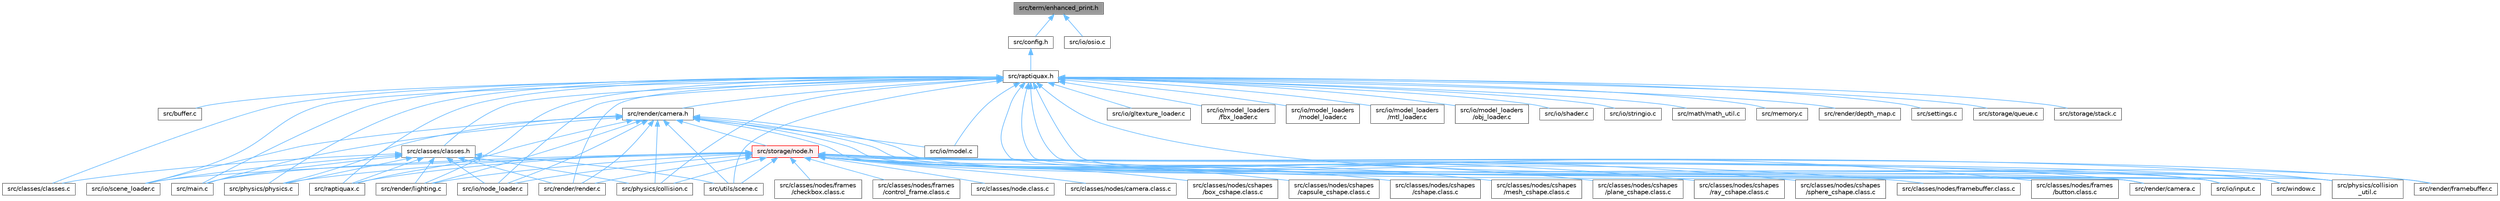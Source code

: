 digraph "src/term/enhanced_print.h"
{
 // LATEX_PDF_SIZE
  bgcolor="transparent";
  edge [fontname=Helvetica,fontsize=10,labelfontname=Helvetica,labelfontsize=10];
  node [fontname=Helvetica,fontsize=10,shape=box,height=0.2,width=0.4];
  Node1 [id="Node000001",label="src/term/enhanced_print.h",height=0.2,width=0.4,color="gray40", fillcolor="grey60", style="filled", fontcolor="black",tooltip=" "];
  Node1 -> Node2 [id="edge1_Node000001_Node000002",dir="back",color="steelblue1",style="solid",tooltip=" "];
  Node2 [id="Node000002",label="src/config.h",height=0.2,width=0.4,color="grey40", fillcolor="white", style="filled",URL="$config_8h.html",tooltip=" "];
  Node2 -> Node3 [id="edge2_Node000002_Node000003",dir="back",color="steelblue1",style="solid",tooltip=" "];
  Node3 [id="Node000003",label="src/raptiquax.h",height=0.2,width=0.4,color="grey40", fillcolor="white", style="filled",URL="$raptiquax_8h.html",tooltip="This file contains type definitions for fixed-width integer types and floating-point types."];
  Node3 -> Node4 [id="edge3_Node000003_Node000004",dir="back",color="steelblue1",style="solid",tooltip=" "];
  Node4 [id="Node000004",label="src/buffer.c",height=0.2,width=0.4,color="grey40", fillcolor="white", style="filled",URL="$buffer_8c.html",tooltip=" "];
  Node3 -> Node5 [id="edge4_Node000003_Node000005",dir="back",color="steelblue1",style="solid",tooltip=" "];
  Node5 [id="Node000005",label="src/classes/classes.c",height=0.2,width=0.4,color="grey40", fillcolor="white", style="filled",URL="$classes_8c.html",tooltip=" "];
  Node3 -> Node6 [id="edge5_Node000003_Node000006",dir="back",color="steelblue1",style="solid",tooltip=" "];
  Node6 [id="Node000006",label="src/classes/classes.h",height=0.2,width=0.4,color="grey40", fillcolor="white", style="filled",URL="$classes_8h.html",tooltip=" "];
  Node6 -> Node5 [id="edge6_Node000006_Node000005",dir="back",color="steelblue1",style="solid",tooltip=" "];
  Node6 -> Node7 [id="edge7_Node000006_Node000007",dir="back",color="steelblue1",style="solid",tooltip=" "];
  Node7 [id="Node000007",label="src/io/node_loader.c",height=0.2,width=0.4,color="grey40", fillcolor="white", style="filled",URL="$node__loader_8c.html",tooltip=" "];
  Node6 -> Node8 [id="edge8_Node000006_Node000008",dir="back",color="steelblue1",style="solid",tooltip=" "];
  Node8 [id="Node000008",label="src/io/scene_loader.c",height=0.2,width=0.4,color="grey40", fillcolor="white", style="filled",URL="$scene__loader_8c.html",tooltip=" "];
  Node6 -> Node9 [id="edge9_Node000006_Node000009",dir="back",color="steelblue1",style="solid",tooltip=" "];
  Node9 [id="Node000009",label="src/main.c",height=0.2,width=0.4,color="grey40", fillcolor="white", style="filled",URL="$main_8c.html",tooltip=" "];
  Node6 -> Node10 [id="edge10_Node000006_Node000010",dir="back",color="steelblue1",style="solid",tooltip=" "];
  Node10 [id="Node000010",label="src/physics/collision.c",height=0.2,width=0.4,color="grey40", fillcolor="white", style="filled",URL="$collision_8c.html",tooltip=" "];
  Node6 -> Node11 [id="edge11_Node000006_Node000011",dir="back",color="steelblue1",style="solid",tooltip=" "];
  Node11 [id="Node000011",label="src/physics/physics.c",height=0.2,width=0.4,color="grey40", fillcolor="white", style="filled",URL="$physics_8c.html",tooltip=" "];
  Node6 -> Node12 [id="edge12_Node000006_Node000012",dir="back",color="steelblue1",style="solid",tooltip=" "];
  Node12 [id="Node000012",label="src/raptiquax.c",height=0.2,width=0.4,color="grey40", fillcolor="white", style="filled",URL="$raptiquax_8c.html",tooltip=" "];
  Node6 -> Node13 [id="edge13_Node000006_Node000013",dir="back",color="steelblue1",style="solid",tooltip=" "];
  Node13 [id="Node000013",label="src/render/lighting.c",height=0.2,width=0.4,color="grey40", fillcolor="white", style="filled",URL="$lighting_8c.html",tooltip=" "];
  Node6 -> Node14 [id="edge14_Node000006_Node000014",dir="back",color="steelblue1",style="solid",tooltip=" "];
  Node14 [id="Node000014",label="src/render/render.c",height=0.2,width=0.4,color="grey40", fillcolor="white", style="filled",URL="$render_8c.html",tooltip=" "];
  Node6 -> Node15 [id="edge15_Node000006_Node000015",dir="back",color="steelblue1",style="solid",tooltip=" "];
  Node15 [id="Node000015",label="src/utils/scene.c",height=0.2,width=0.4,color="grey40", fillcolor="white", style="filled",URL="$scene_8c.html",tooltip=" "];
  Node3 -> Node16 [id="edge16_Node000003_Node000016",dir="back",color="steelblue1",style="solid",tooltip=" "];
  Node16 [id="Node000016",label="src/io/gltexture_loader.c",height=0.2,width=0.4,color="grey40", fillcolor="white", style="filled",URL="$gltexture__loader_8c.html",tooltip=" "];
  Node3 -> Node17 [id="edge17_Node000003_Node000017",dir="back",color="steelblue1",style="solid",tooltip=" "];
  Node17 [id="Node000017",label="src/io/input.c",height=0.2,width=0.4,color="grey40", fillcolor="white", style="filled",URL="$input_8c.html",tooltip=" "];
  Node3 -> Node18 [id="edge18_Node000003_Node000018",dir="back",color="steelblue1",style="solid",tooltip=" "];
  Node18 [id="Node000018",label="src/io/model.c",height=0.2,width=0.4,color="grey40", fillcolor="white", style="filled",URL="$model_8c.html",tooltip=" "];
  Node3 -> Node19 [id="edge19_Node000003_Node000019",dir="back",color="steelblue1",style="solid",tooltip=" "];
  Node19 [id="Node000019",label="src/io/model_loaders\l/fbx_loader.c",height=0.2,width=0.4,color="grey40", fillcolor="white", style="filled",URL="$fbx__loader_8c.html",tooltip=" "];
  Node3 -> Node20 [id="edge20_Node000003_Node000020",dir="back",color="steelblue1",style="solid",tooltip=" "];
  Node20 [id="Node000020",label="src/io/model_loaders\l/model_loader.c",height=0.2,width=0.4,color="grey40", fillcolor="white", style="filled",URL="$model__loader_8c.html",tooltip=" "];
  Node3 -> Node21 [id="edge21_Node000003_Node000021",dir="back",color="steelblue1",style="solid",tooltip=" "];
  Node21 [id="Node000021",label="src/io/model_loaders\l/mtl_loader.c",height=0.2,width=0.4,color="grey40", fillcolor="white", style="filled",URL="$mtl__loader_8c.html",tooltip=" "];
  Node3 -> Node22 [id="edge22_Node000003_Node000022",dir="back",color="steelblue1",style="solid",tooltip=" "];
  Node22 [id="Node000022",label="src/io/model_loaders\l/obj_loader.c",height=0.2,width=0.4,color="grey40", fillcolor="white", style="filled",URL="$obj__loader_8c.html",tooltip=" "];
  Node3 -> Node7 [id="edge23_Node000003_Node000007",dir="back",color="steelblue1",style="solid",tooltip=" "];
  Node3 -> Node8 [id="edge24_Node000003_Node000008",dir="back",color="steelblue1",style="solid",tooltip=" "];
  Node3 -> Node23 [id="edge25_Node000003_Node000023",dir="back",color="steelblue1",style="solid",tooltip=" "];
  Node23 [id="Node000023",label="src/io/shader.c",height=0.2,width=0.4,color="grey40", fillcolor="white", style="filled",URL="$shader_8c.html",tooltip=" "];
  Node3 -> Node24 [id="edge26_Node000003_Node000024",dir="back",color="steelblue1",style="solid",tooltip=" "];
  Node24 [id="Node000024",label="src/io/stringio.c",height=0.2,width=0.4,color="grey40", fillcolor="white", style="filled",URL="$stringio_8c.html",tooltip=" "];
  Node3 -> Node9 [id="edge27_Node000003_Node000009",dir="back",color="steelblue1",style="solid",tooltip=" "];
  Node3 -> Node25 [id="edge28_Node000003_Node000025",dir="back",color="steelblue1",style="solid",tooltip=" "];
  Node25 [id="Node000025",label="src/math/math_util.c",height=0.2,width=0.4,color="grey40", fillcolor="white", style="filled",URL="$math__util_8c.html",tooltip=" "];
  Node3 -> Node26 [id="edge29_Node000003_Node000026",dir="back",color="steelblue1",style="solid",tooltip=" "];
  Node26 [id="Node000026",label="src/memory.c",height=0.2,width=0.4,color="grey40", fillcolor="white", style="filled",URL="$memory_8c.html",tooltip=" "];
  Node3 -> Node10 [id="edge30_Node000003_Node000010",dir="back",color="steelblue1",style="solid",tooltip=" "];
  Node3 -> Node27 [id="edge31_Node000003_Node000027",dir="back",color="steelblue1",style="solid",tooltip=" "];
  Node27 [id="Node000027",label="src/physics/collision\l_util.c",height=0.2,width=0.4,color="grey40", fillcolor="white", style="filled",URL="$collision__util_8c.html",tooltip=" "];
  Node3 -> Node11 [id="edge32_Node000003_Node000011",dir="back",color="steelblue1",style="solid",tooltip=" "];
  Node3 -> Node12 [id="edge33_Node000003_Node000012",dir="back",color="steelblue1",style="solid",tooltip=" "];
  Node3 -> Node28 [id="edge34_Node000003_Node000028",dir="back",color="steelblue1",style="solid",tooltip=" "];
  Node28 [id="Node000028",label="src/render/camera.c",height=0.2,width=0.4,color="grey40", fillcolor="white", style="filled",URL="$camera_8c.html",tooltip=" "];
  Node3 -> Node29 [id="edge35_Node000003_Node000029",dir="back",color="steelblue1",style="solid",tooltip=" "];
  Node29 [id="Node000029",label="src/render/camera.h",height=0.2,width=0.4,color="grey40", fillcolor="white", style="filled",URL="$camera_8h.html",tooltip=" "];
  Node29 -> Node17 [id="edge36_Node000029_Node000017",dir="back",color="steelblue1",style="solid",tooltip=" "];
  Node29 -> Node18 [id="edge37_Node000029_Node000018",dir="back",color="steelblue1",style="solid",tooltip=" "];
  Node29 -> Node7 [id="edge38_Node000029_Node000007",dir="back",color="steelblue1",style="solid",tooltip=" "];
  Node29 -> Node8 [id="edge39_Node000029_Node000008",dir="back",color="steelblue1",style="solid",tooltip=" "];
  Node29 -> Node9 [id="edge40_Node000029_Node000009",dir="back",color="steelblue1",style="solid",tooltip=" "];
  Node29 -> Node10 [id="edge41_Node000029_Node000010",dir="back",color="steelblue1",style="solid",tooltip=" "];
  Node29 -> Node27 [id="edge42_Node000029_Node000027",dir="back",color="steelblue1",style="solid",tooltip=" "];
  Node29 -> Node11 [id="edge43_Node000029_Node000011",dir="back",color="steelblue1",style="solid",tooltip=" "];
  Node29 -> Node12 [id="edge44_Node000029_Node000012",dir="back",color="steelblue1",style="solid",tooltip=" "];
  Node29 -> Node28 [id="edge45_Node000029_Node000028",dir="back",color="steelblue1",style="solid",tooltip=" "];
  Node29 -> Node13 [id="edge46_Node000029_Node000013",dir="back",color="steelblue1",style="solid",tooltip=" "];
  Node29 -> Node14 [id="edge47_Node000029_Node000014",dir="back",color="steelblue1",style="solid",tooltip=" "];
  Node29 -> Node30 [id="edge48_Node000029_Node000030",dir="back",color="steelblue1",style="solid",tooltip=" "];
  Node30 [id="Node000030",label="src/storage/node.h",height=0.2,width=0.4,color="red", fillcolor="#FFF0F0", style="filled",URL="$node_8h.html",tooltip=" "];
  Node30 -> Node31 [id="edge49_Node000030_Node000031",dir="back",color="steelblue1",style="solid",tooltip=" "];
  Node31 [id="Node000031",label="src/classes/node.class.c",height=0.2,width=0.4,color="grey40", fillcolor="white", style="filled",URL="$node_8class_8c.html",tooltip="Implementation of the node class for the ProjetSDLOpenGLL2 project."];
  Node30 -> Node32 [id="edge50_Node000030_Node000032",dir="back",color="steelblue1",style="solid",tooltip=" "];
  Node32 [id="Node000032",label="src/classes/nodes/camera.class.c",height=0.2,width=0.4,color="grey40", fillcolor="white", style="filled",URL="$camera_8class_8c.html",tooltip="This file contains the implementation of the Camera class."];
  Node30 -> Node33 [id="edge51_Node000030_Node000033",dir="back",color="steelblue1",style="solid",tooltip=" "];
  Node33 [id="Node000033",label="src/classes/nodes/cshapes\l/box_cshape.class.c",height=0.2,width=0.4,color="grey40", fillcolor="white", style="filled",URL="$box__cshape_8class_8c.html",tooltip="This source file defines the BoxCShape class and its associated methods."];
  Node30 -> Node34 [id="edge52_Node000030_Node000034",dir="back",color="steelblue1",style="solid",tooltip=" "];
  Node34 [id="Node000034",label="src/classes/nodes/cshapes\l/capsule_cshape.class.c",height=0.2,width=0.4,color="grey40", fillcolor="white", style="filled",URL="$capsule__cshape_8class_8c.html",tooltip="This file defines the implementation of the capsule shape class."];
  Node30 -> Node35 [id="edge53_Node000030_Node000035",dir="back",color="steelblue1",style="solid",tooltip=" "];
  Node35 [id="Node000035",label="src/classes/nodes/cshapes\l/cshape.class.c",height=0.2,width=0.4,color="grey40", fillcolor="white", style="filled",URL="$cshape_8class_8c.html",tooltip="This file defines the implementation of various CShape classes."];
  Node30 -> Node36 [id="edge54_Node000030_Node000036",dir="back",color="steelblue1",style="solid",tooltip=" "];
  Node36 [id="Node000036",label="src/classes/nodes/cshapes\l/mesh_cshape.class.c",height=0.2,width=0.4,color="grey40", fillcolor="white", style="filled",URL="$mesh__cshape_8class_8c.html",tooltip="This file defines the implementation of mesh shapes for the project."];
  Node30 -> Node37 [id="edge55_Node000030_Node000037",dir="back",color="steelblue1",style="solid",tooltip=" "];
  Node37 [id="Node000037",label="src/classes/nodes/cshapes\l/plane_cshape.class.c",height=0.2,width=0.4,color="grey40", fillcolor="white", style="filled",URL="$plane__cshape_8class_8c.html",tooltip="This file defines the implementation of a plane shape class."];
  Node30 -> Node38 [id="edge56_Node000030_Node000038",dir="back",color="steelblue1",style="solid",tooltip=" "];
  Node38 [id="Node000038",label="src/classes/nodes/cshapes\l/ray_cshape.class.c",height=0.2,width=0.4,color="grey40", fillcolor="white", style="filled",URL="$ray__cshape_8class_8c.html",tooltip="This file defines the implementation of ray-casting shapes."];
  Node30 -> Node39 [id="edge57_Node000030_Node000039",dir="back",color="steelblue1",style="solid",tooltip=" "];
  Node39 [id="Node000039",label="src/classes/nodes/cshapes\l/sphere_cshape.class.c",height=0.2,width=0.4,color="grey40", fillcolor="white", style="filled",URL="$sphere__cshape_8class_8c.html",tooltip="This file contains the implementation of the SphereCShape class."];
  Node30 -> Node40 [id="edge58_Node000030_Node000040",dir="back",color="steelblue1",style="solid",tooltip=" "];
  Node40 [id="Node000040",label="src/classes/nodes/framebuffer.class.c",height=0.2,width=0.4,color="grey40", fillcolor="white", style="filled",URL="$framebuffer_8class_8c.html",tooltip="Framebuffer class implementation."];
  Node30 -> Node41 [id="edge59_Node000030_Node000041",dir="back",color="steelblue1",style="solid",tooltip=" "];
  Node41 [id="Node000041",label="src/classes/nodes/frames\l/button.class.c",height=0.2,width=0.4,color="grey40", fillcolor="white", style="filled",URL="$button_8class_8c.html",tooltip="This file defines the Button class and its associated methods."];
  Node30 -> Node42 [id="edge60_Node000030_Node000042",dir="back",color="steelblue1",style="solid",tooltip=" "];
  Node42 [id="Node000042",label="src/classes/nodes/frames\l/checkbox.class.c",height=0.2,width=0.4,color="grey40", fillcolor="white", style="filled",URL="$checkbox_8class_8c.html",tooltip="Implementation of the Checkbox class for the GUI framework."];
  Node30 -> Node43 [id="edge61_Node000030_Node000043",dir="back",color="steelblue1",style="solid",tooltip=" "];
  Node43 [id="Node000043",label="src/classes/nodes/frames\l/control_frame.class.c",height=0.2,width=0.4,color="grey40", fillcolor="white", style="filled",URL="$control__frame_8class_8c.html",tooltip="This file defines the implementation of the control frame class."];
  Node30 -> Node17 [id="edge62_Node000030_Node000017",dir="back",color="steelblue1",style="solid",tooltip=" "];
  Node30 -> Node7 [id="edge63_Node000030_Node000007",dir="back",color="steelblue1",style="solid",tooltip=" "];
  Node30 -> Node8 [id="edge64_Node000030_Node000008",dir="back",color="steelblue1",style="solid",tooltip=" "];
  Node30 -> Node9 [id="edge65_Node000030_Node000009",dir="back",color="steelblue1",style="solid",tooltip=" "];
  Node30 -> Node10 [id="edge66_Node000030_Node000010",dir="back",color="steelblue1",style="solid",tooltip=" "];
  Node30 -> Node27 [id="edge67_Node000030_Node000027",dir="back",color="steelblue1",style="solid",tooltip=" "];
  Node30 -> Node11 [id="edge68_Node000030_Node000011",dir="back",color="steelblue1",style="solid",tooltip=" "];
  Node30 -> Node12 [id="edge69_Node000030_Node000012",dir="back",color="steelblue1",style="solid",tooltip=" "];
  Node30 -> Node28 [id="edge70_Node000030_Node000028",dir="back",color="steelblue1",style="solid",tooltip=" "];
  Node30 -> Node66 [id="edge71_Node000030_Node000066",dir="back",color="steelblue1",style="solid",tooltip=" "];
  Node66 [id="Node000066",label="src/render/framebuffer.c",height=0.2,width=0.4,color="grey40", fillcolor="white", style="filled",URL="$framebuffer_8c.html",tooltip=" "];
  Node30 -> Node13 [id="edge72_Node000030_Node000013",dir="back",color="steelblue1",style="solid",tooltip=" "];
  Node30 -> Node14 [id="edge73_Node000030_Node000014",dir="back",color="steelblue1",style="solid",tooltip=" "];
  Node30 -> Node15 [id="edge74_Node000030_Node000015",dir="back",color="steelblue1",style="solid",tooltip=" "];
  Node30 -> Node67 [id="edge75_Node000030_Node000067",dir="back",color="steelblue1",style="solid",tooltip=" "];
  Node67 [id="Node000067",label="src/window.c",height=0.2,width=0.4,color="grey40", fillcolor="white", style="filled",URL="$window_8c.html",tooltip=" "];
  Node29 -> Node15 [id="edge76_Node000029_Node000015",dir="back",color="steelblue1",style="solid",tooltip=" "];
  Node29 -> Node67 [id="edge77_Node000029_Node000067",dir="back",color="steelblue1",style="solid",tooltip=" "];
  Node3 -> Node68 [id="edge78_Node000003_Node000068",dir="back",color="steelblue1",style="solid",tooltip=" "];
  Node68 [id="Node000068",label="src/render/depth_map.c",height=0.2,width=0.4,color="grey40", fillcolor="white", style="filled",URL="$depth__map_8c.html",tooltip=" "];
  Node3 -> Node66 [id="edge79_Node000003_Node000066",dir="back",color="steelblue1",style="solid",tooltip=" "];
  Node3 -> Node13 [id="edge80_Node000003_Node000013",dir="back",color="steelblue1",style="solid",tooltip=" "];
  Node3 -> Node14 [id="edge81_Node000003_Node000014",dir="back",color="steelblue1",style="solid",tooltip=" "];
  Node3 -> Node69 [id="edge82_Node000003_Node000069",dir="back",color="steelblue1",style="solid",tooltip=" "];
  Node69 [id="Node000069",label="src/settings.c",height=0.2,width=0.4,color="grey40", fillcolor="white", style="filled",URL="$settings_8c.html",tooltip=" "];
  Node3 -> Node70 [id="edge83_Node000003_Node000070",dir="back",color="steelblue1",style="solid",tooltip=" "];
  Node70 [id="Node000070",label="src/storage/queue.c",height=0.2,width=0.4,color="grey40", fillcolor="white", style="filled",URL="$queue_8c.html",tooltip=" "];
  Node3 -> Node71 [id="edge84_Node000003_Node000071",dir="back",color="steelblue1",style="solid",tooltip=" "];
  Node71 [id="Node000071",label="src/storage/stack.c",height=0.2,width=0.4,color="grey40", fillcolor="white", style="filled",URL="$stack_8c.html",tooltip=" "];
  Node3 -> Node15 [id="edge85_Node000003_Node000015",dir="back",color="steelblue1",style="solid",tooltip=" "];
  Node3 -> Node67 [id="edge86_Node000003_Node000067",dir="back",color="steelblue1",style="solid",tooltip=" "];
  Node1 -> Node72 [id="edge87_Node000001_Node000072",dir="back",color="steelblue1",style="solid",tooltip=" "];
  Node72 [id="Node000072",label="src/io/osio.c",height=0.2,width=0.4,color="grey40", fillcolor="white", style="filled",URL="$osio_8c.html",tooltip=" "];
}
